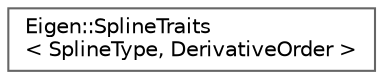 digraph "类继承关系图"
{
 // LATEX_PDF_SIZE
  bgcolor="transparent";
  edge [fontname=Helvetica,fontsize=10,labelfontname=Helvetica,labelfontsize=10];
  node [fontname=Helvetica,fontsize=10,shape=box,height=0.2,width=0.4];
  rankdir="LR";
  Node0 [id="Node000000",label="Eigen::SplineTraits\l\< SplineType, DerivativeOrder \>",height=0.2,width=0.4,color="grey40", fillcolor="white", style="filled",URL="$struct_eigen_1_1_spline_traits.html",tooltip=" "];
}
